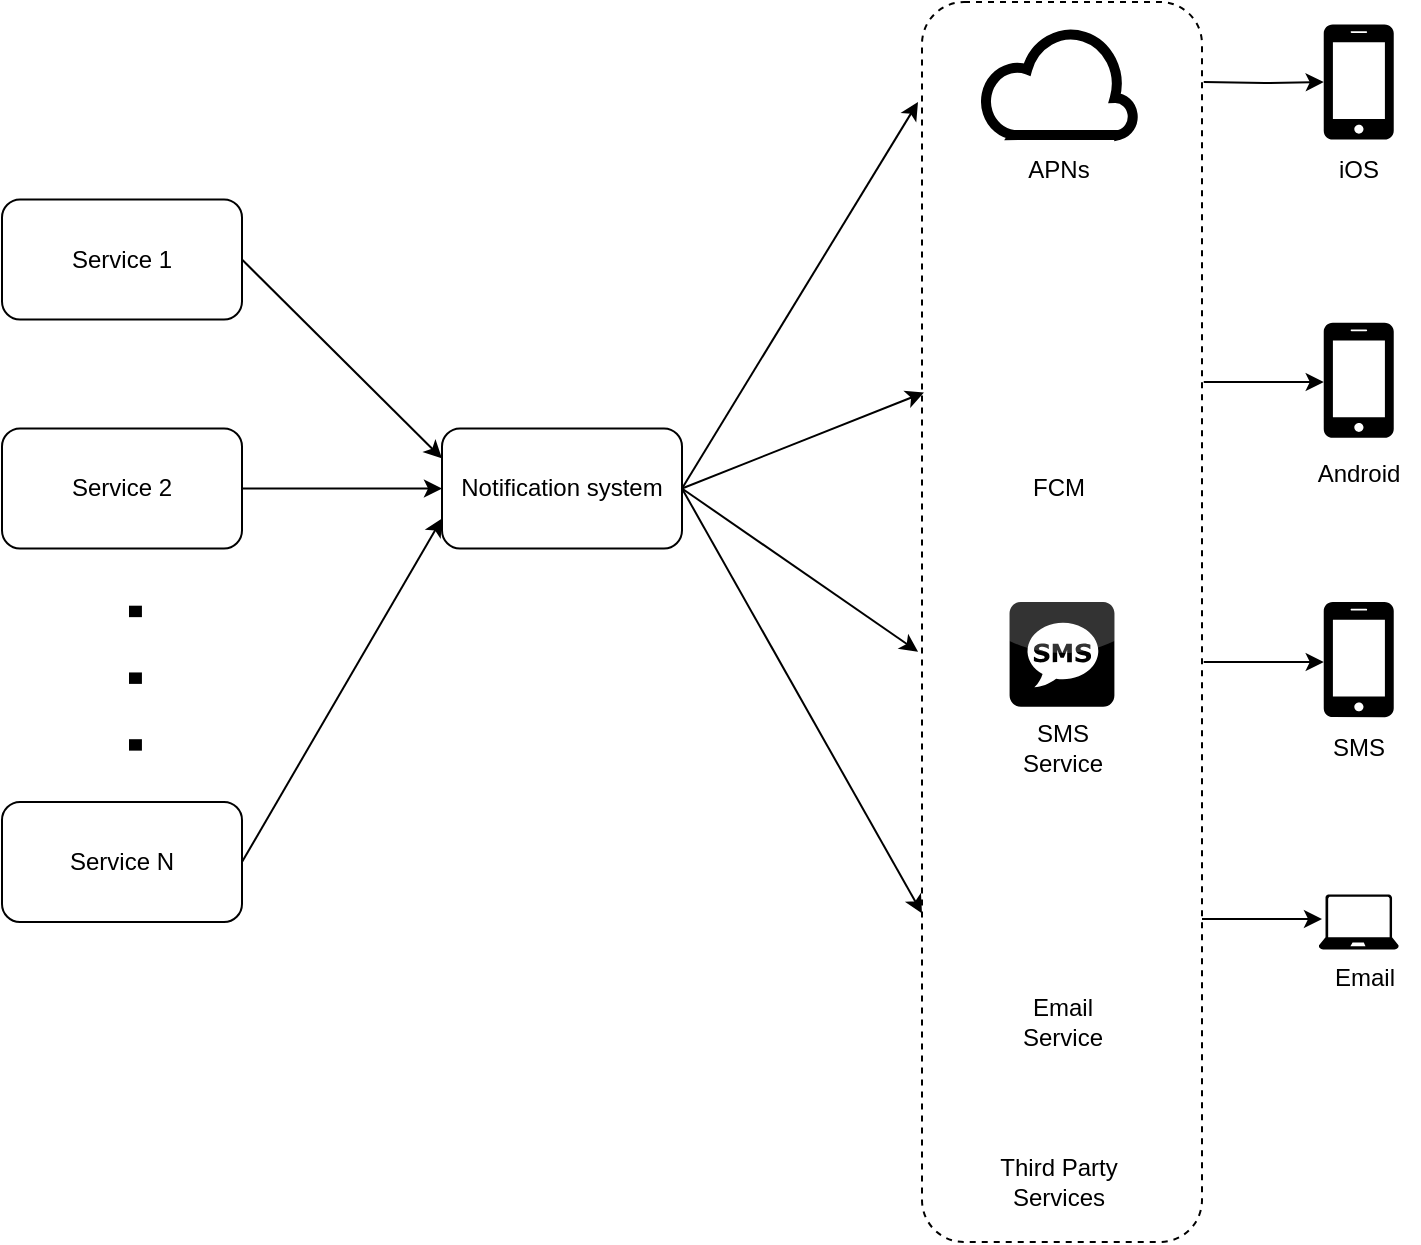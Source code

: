 <mxfile version="24.7.17">
  <diagram name="Page-1" id="2sa_5QjC4cx0KGNnlIRe">
    <mxGraphModel grid="1" page="1" gridSize="10" guides="1" tooltips="1" connect="1" arrows="1" fold="1" pageScale="1" pageWidth="850" pageHeight="1100" math="0" shadow="0">
      <root>
        <mxCell id="0" />
        <mxCell id="1" parent="0" />
        <mxCell id="OArNJYd3XkNw-kAi1QKu-1" value="" style="rounded=1;whiteSpace=wrap;html=1;dashed=1;" vertex="1" parent="1">
          <mxGeometry x="1370" y="140" width="140" height="620" as="geometry" />
        </mxCell>
        <mxCell id="OArNJYd3XkNw-kAi1QKu-2" value="" style="edgeStyle=orthogonalEdgeStyle;rounded=0;orthogonalLoop=1;jettySize=auto;html=1;" edge="1" parent="1" target="OArNJYd3XkNw-kAi1QKu-4">
          <mxGeometry relative="1" as="geometry">
            <mxPoint x="1510.87" y="180" as="sourcePoint" />
          </mxGeometry>
        </mxCell>
        <mxCell id="OArNJYd3XkNw-kAi1QKu-3" value="" style="verticalLabelPosition=bottom;html=1;verticalAlign=top;align=center;strokeColor=default;fillColor=default;shape=mxgraph.azure.cloud;fillStyle=solid;strokeWidth=5;" vertex="1" parent="1">
          <mxGeometry x="1400.87" y="153.43" width="75" height="53.13" as="geometry" />
        </mxCell>
        <mxCell id="OArNJYd3XkNw-kAi1QKu-4" value="" style="sketch=0;pointerEvents=1;shadow=0;dashed=0;html=1;strokeColor=none;fillColor=#000000;labelPosition=center;verticalLabelPosition=bottom;verticalAlign=top;outlineConnect=0;align=center;shape=mxgraph.office.devices.cell_phone_iphone_standalone;" vertex="1" parent="1">
          <mxGeometry x="1570.87" y="151.21" width="35" height="57.57" as="geometry" />
        </mxCell>
        <mxCell id="OArNJYd3XkNw-kAi1QKu-5" value="APNs" style="text;html=1;align=center;verticalAlign=middle;resizable=0;points=[];autosize=1;strokeColor=none;fillColor=none;" vertex="1" parent="1">
          <mxGeometry x="1413.37" y="208.78" width="50" height="30" as="geometry" />
        </mxCell>
        <mxCell id="OArNJYd3XkNw-kAi1QKu-6" value="iOS" style="text;html=1;align=center;verticalAlign=middle;resizable=0;points=[];autosize=1;strokeColor=none;fillColor=none;" vertex="1" parent="1">
          <mxGeometry x="1568.37" y="208.78" width="40" height="30" as="geometry" />
        </mxCell>
        <mxCell id="OArNJYd3XkNw-kAi1QKu-7" value="" style="edgeStyle=orthogonalEdgeStyle;rounded=0;orthogonalLoop=1;jettySize=auto;html=1;" edge="1" parent="1" target="OArNJYd3XkNw-kAi1QKu-8">
          <mxGeometry relative="1" as="geometry">
            <mxPoint x="1510.87" y="330" as="sourcePoint" />
            <Array as="points">
              <mxPoint x="1510.87" y="330" />
            </Array>
          </mxGeometry>
        </mxCell>
        <mxCell id="OArNJYd3XkNw-kAi1QKu-8" value="" style="sketch=0;pointerEvents=1;shadow=0;dashed=0;html=1;strokeColor=none;fillColor=#000000;labelPosition=center;verticalLabelPosition=bottom;verticalAlign=top;outlineConnect=0;align=center;shape=mxgraph.office.devices.cell_phone_iphone_standalone;" vertex="1" parent="1">
          <mxGeometry x="1570.87" y="300.34" width="35" height="57.57" as="geometry" />
        </mxCell>
        <mxCell id="OArNJYd3XkNw-kAi1QKu-9" value="FCM" style="text;html=1;align=center;verticalAlign=middle;resizable=0;points=[];autosize=1;strokeColor=none;fillColor=none;" vertex="1" parent="1">
          <mxGeometry x="1413.37" y="368.25" width="50" height="30" as="geometry" />
        </mxCell>
        <mxCell id="OArNJYd3XkNw-kAi1QKu-10" value="Android" style="text;html=1;align=center;verticalAlign=middle;resizable=0;points=[];autosize=1;strokeColor=none;fillColor=none;" vertex="1" parent="1">
          <mxGeometry x="1558.37" y="361.21" width="60" height="30" as="geometry" />
        </mxCell>
        <mxCell id="OArNJYd3XkNw-kAi1QKu-11" value="" style="shape=image;html=1;verticalAlign=top;verticalLabelPosition=bottom;labelBackgroundColor=#ffffff;imageAspect=0;aspect=fixed;image=https://cdn1.iconfinder.com/data/icons/ionicons-fill-vol-2/512/logo-firebase-128.png" vertex="1" parent="1">
          <mxGeometry x="1400.87" y="290" width="78.25" height="78.25" as="geometry" />
        </mxCell>
        <mxCell id="OArNJYd3XkNw-kAi1QKu-12" value="" style="edgeStyle=orthogonalEdgeStyle;rounded=0;orthogonalLoop=1;jettySize=auto;html=1;" edge="1" parent="1" target="OArNJYd3XkNw-kAi1QKu-13">
          <mxGeometry relative="1" as="geometry">
            <mxPoint x="1510.87" y="470" as="sourcePoint" />
            <Array as="points">
              <mxPoint x="1510.87" y="470" />
            </Array>
          </mxGeometry>
        </mxCell>
        <mxCell id="OArNJYd3XkNw-kAi1QKu-13" value="" style="sketch=0;pointerEvents=1;shadow=0;dashed=0;html=1;strokeColor=none;fillColor=#000000;labelPosition=center;verticalLabelPosition=bottom;verticalAlign=top;outlineConnect=0;align=center;shape=mxgraph.office.devices.cell_phone_iphone_standalone;" vertex="1" parent="1">
          <mxGeometry x="1570.87" y="440.0" width="35" height="57.57" as="geometry" />
        </mxCell>
        <mxCell id="OArNJYd3XkNw-kAi1QKu-14" value="SMS&lt;div&gt;Service&lt;/div&gt;" style="text;html=1;align=center;verticalAlign=middle;resizable=0;points=[];autosize=1;strokeColor=none;fillColor=none;" vertex="1" parent="1">
          <mxGeometry x="1410" y="492.57" width="60" height="40" as="geometry" />
        </mxCell>
        <mxCell id="OArNJYd3XkNw-kAi1QKu-15" value="SMS" style="text;html=1;align=center;verticalAlign=middle;resizable=0;points=[];autosize=1;strokeColor=none;fillColor=none;" vertex="1" parent="1">
          <mxGeometry x="1563.37" y="497.57" width="50" height="30" as="geometry" />
        </mxCell>
        <mxCell id="OArNJYd3XkNw-kAi1QKu-16" value="" style="dashed=0;outlineConnect=0;html=1;align=center;labelPosition=center;verticalLabelPosition=bottom;verticalAlign=top;shape=mxgraph.webicons.sms;fillColor=#000000;gradientColor=#000000;" vertex="1" parent="1">
          <mxGeometry x="1413.8" y="440.0" width="52.4" height="52.4" as="geometry" />
        </mxCell>
        <mxCell id="OArNJYd3XkNw-kAi1QKu-17" value="" style="edgeStyle=orthogonalEdgeStyle;rounded=0;orthogonalLoop=1;jettySize=auto;html=1;" edge="1" parent="1">
          <mxGeometry relative="1" as="geometry">
            <mxPoint x="1510" y="598.5" as="sourcePoint" />
            <mxPoint x="1570" y="598.5" as="targetPoint" />
          </mxGeometry>
        </mxCell>
        <mxCell id="OArNJYd3XkNw-kAi1QKu-18" value="Email&lt;div&gt;Service&lt;/div&gt;" style="text;html=1;align=center;verticalAlign=middle;resizable=0;points=[];autosize=1;strokeColor=none;fillColor=none;" vertex="1" parent="1">
          <mxGeometry x="1410" y="630" width="60" height="40" as="geometry" />
        </mxCell>
        <mxCell id="OArNJYd3XkNw-kAi1QKu-19" value="Email" style="text;html=1;align=center;verticalAlign=middle;resizable=0;points=[];autosize=1;strokeColor=none;fillColor=none;" vertex="1" parent="1">
          <mxGeometry x="1565.87" y="612.75" width="50" height="30" as="geometry" />
        </mxCell>
        <mxCell id="OArNJYd3XkNw-kAi1QKu-20" value="" style="shape=image;html=1;verticalAlign=top;verticalLabelPosition=bottom;labelBackgroundColor=#ffffff;imageAspect=0;aspect=fixed;image=https://cdn3.iconfinder.com/data/icons/essential-rounded/66/Rounded-36-128.png" vertex="1" parent="1">
          <mxGeometry x="1411" y="570" width="58" height="58" as="geometry" />
        </mxCell>
        <mxCell id="OArNJYd3XkNw-kAi1QKu-21" value="" style="verticalLabelPosition=bottom;html=1;verticalAlign=top;align=center;strokeColor=none;fillColor=#000000;shape=mxgraph.azure.laptop;pointerEvents=1;" vertex="1" parent="1">
          <mxGeometry x="1568.37" y="586.28" width="40" height="27.5" as="geometry" />
        </mxCell>
        <mxCell id="OArNJYd3XkNw-kAi1QKu-22" value="Third Party&lt;div&gt;Services&lt;/div&gt;" style="text;html=1;align=center;verticalAlign=middle;resizable=0;points=[];autosize=1;strokeColor=none;fillColor=none;" vertex="1" parent="1">
          <mxGeometry x="1398.37" y="710" width="80" height="40" as="geometry" />
        </mxCell>
        <mxCell id="OArNJYd3XkNw-kAi1QKu-28" style="rounded=0;orthogonalLoop=1;jettySize=auto;html=1;exitX=1;exitY=0.5;exitDx=0;exitDy=0;entryX=0;entryY=0.25;entryDx=0;entryDy=0;" edge="1" parent="1" source="OArNJYd3XkNw-kAi1QKu-23" target="OArNJYd3XkNw-kAi1QKu-27">
          <mxGeometry relative="1" as="geometry" />
        </mxCell>
        <mxCell id="OArNJYd3XkNw-kAi1QKu-23" value="Service 1" style="rounded=1;whiteSpace=wrap;html=1;" vertex="1" parent="1">
          <mxGeometry x="910" y="238.78" width="120" height="60" as="geometry" />
        </mxCell>
        <mxCell id="OArNJYd3XkNw-kAi1QKu-29" style="edgeStyle=orthogonalEdgeStyle;rounded=0;orthogonalLoop=1;jettySize=auto;html=1;exitX=1;exitY=0.5;exitDx=0;exitDy=0;entryX=0;entryY=0.5;entryDx=0;entryDy=0;" edge="1" parent="1" source="OArNJYd3XkNw-kAi1QKu-24" target="OArNJYd3XkNw-kAi1QKu-27">
          <mxGeometry relative="1" as="geometry" />
        </mxCell>
        <mxCell id="OArNJYd3XkNw-kAi1QKu-24" value="Service 2" style="rounded=1;whiteSpace=wrap;html=1;" vertex="1" parent="1">
          <mxGeometry x="910" y="353.25" width="120" height="60" as="geometry" />
        </mxCell>
        <mxCell id="OArNJYd3XkNw-kAi1QKu-30" style="rounded=0;orthogonalLoop=1;jettySize=auto;html=1;exitX=1;exitY=0.5;exitDx=0;exitDy=0;entryX=0;entryY=0.75;entryDx=0;entryDy=0;" edge="1" parent="1" source="OArNJYd3XkNw-kAi1QKu-25" target="OArNJYd3XkNw-kAi1QKu-27">
          <mxGeometry relative="1" as="geometry" />
        </mxCell>
        <mxCell id="OArNJYd3XkNw-kAi1QKu-25" value="Service N" style="rounded=1;whiteSpace=wrap;html=1;" vertex="1" parent="1">
          <mxGeometry x="910" y="540" width="120" height="60" as="geometry" />
        </mxCell>
        <mxCell id="OArNJYd3XkNw-kAi1QKu-26" value="&lt;font style=&quot;font-size: 60px;&quot;&gt;. . .&lt;/font&gt;" style="text;html=1;align=center;verticalAlign=middle;resizable=0;points=[];autosize=1;strokeColor=none;fillColor=none;rotation=90;fontSize=60;" vertex="1" parent="1">
          <mxGeometry x="940" y="432.57" width="110" height="90" as="geometry" />
        </mxCell>
        <mxCell id="OArNJYd3XkNw-kAi1QKu-27" value="Notification system" style="rounded=1;whiteSpace=wrap;html=1;" vertex="1" parent="1">
          <mxGeometry x="1130" y="353.25" width="120" height="60" as="geometry" />
        </mxCell>
        <mxCell id="OArNJYd3XkNw-kAi1QKu-31" style="rounded=0;orthogonalLoop=1;jettySize=auto;html=1;exitX=1;exitY=0.5;exitDx=0;exitDy=0;" edge="1" parent="1" source="OArNJYd3XkNw-kAi1QKu-27">
          <mxGeometry relative="1" as="geometry">
            <mxPoint x="1368" y="190" as="targetPoint" />
          </mxGeometry>
        </mxCell>
        <mxCell id="OArNJYd3XkNw-kAi1QKu-32" style="rounded=0;orthogonalLoop=1;jettySize=auto;html=1;exitX=1;exitY=0.5;exitDx=0;exitDy=0;entryX=0.007;entryY=0.315;entryDx=0;entryDy=0;entryPerimeter=0;" edge="1" parent="1" source="OArNJYd3XkNw-kAi1QKu-27" target="OArNJYd3XkNw-kAi1QKu-1">
          <mxGeometry relative="1" as="geometry" />
        </mxCell>
        <mxCell id="OArNJYd3XkNw-kAi1QKu-33" style="rounded=0;orthogonalLoop=1;jettySize=auto;html=1;exitX=1;exitY=0.5;exitDx=0;exitDy=0;entryX=-0.014;entryY=0.524;entryDx=0;entryDy=0;entryPerimeter=0;" edge="1" parent="1" source="OArNJYd3XkNw-kAi1QKu-27" target="OArNJYd3XkNw-kAi1QKu-1">
          <mxGeometry relative="1" as="geometry" />
        </mxCell>
        <mxCell id="OArNJYd3XkNw-kAi1QKu-34" style="rounded=0;orthogonalLoop=1;jettySize=auto;html=1;exitX=1;exitY=0.5;exitDx=0;exitDy=0;entryX=0;entryY=0.735;entryDx=0;entryDy=0;entryPerimeter=0;" edge="1" parent="1" source="OArNJYd3XkNw-kAi1QKu-27" target="OArNJYd3XkNw-kAi1QKu-1">
          <mxGeometry relative="1" as="geometry" />
        </mxCell>
      </root>
    </mxGraphModel>
  </diagram>
</mxfile>
